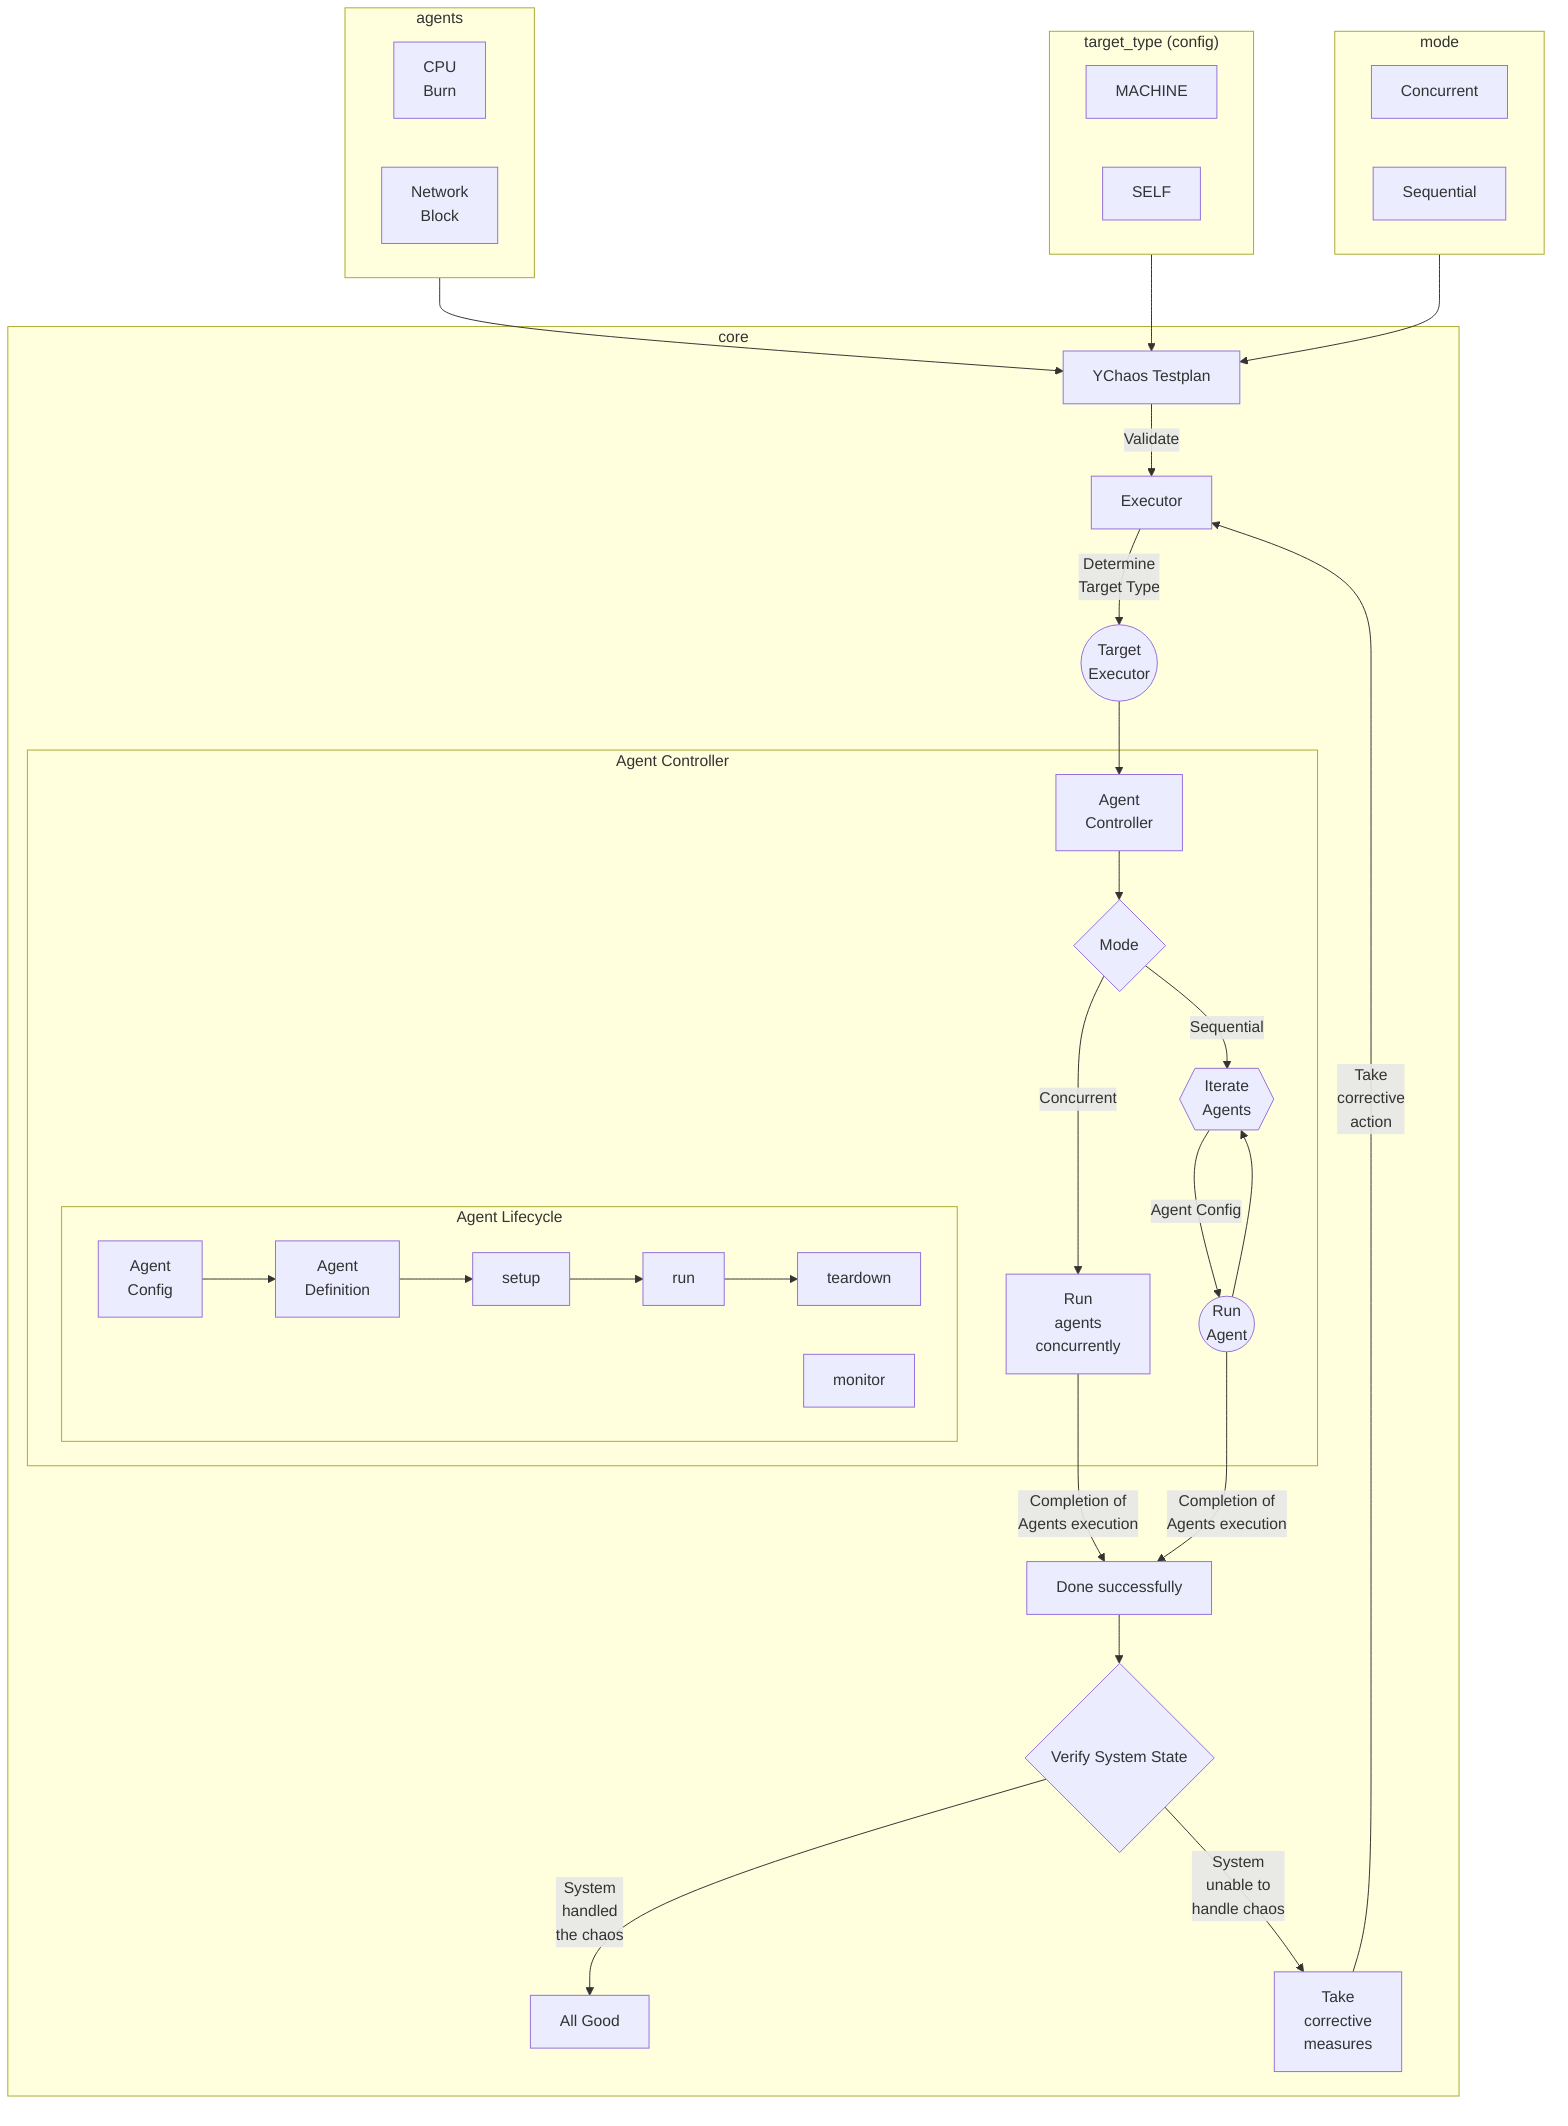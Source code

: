%% Copy the following code to https://mermaid-js.github.io/mermaid-live-editor
%% to generate a new image of the flowchart.

flowchart TD
    subgraph core
        TP[YChaos Testplan] --> |Validate| EXEC[Executor]
        EXEC --> |Determine\nTarget Type| TARGET_EXEC((Target\nExecutor))
        TARGET_EXEC -->  AGENT_CNTRL

        subgraph agent[Agent Controller]
            AGENT_CNTRL[Agent\nController]
            AGENT_CNTRL --> CHECK_MODE{Mode}

            %% Sequential
            CHECK_MODE --> |Sequential| AGENT_ITR{{Iterate\nAgents}}
            AGENT_ITR --> |Agent Config| AGENT_RUN((Run\nAgent))
            AGENT_RUN --> AGENT_ITR

            %% Concurrent
            CHECK_MODE --> |Concurrent| AGENT_CONC[Run\nagents\nconcurrently]

            subgraph AGENT_EXEC_LC[Agent Lifecycle]
                AGENT_CONF[Agent\nConfig] --> AGENT_DEFN[Agent\nDefinition]
                AGENT_DEFN --> AGENT_SETUP_LC[setup]
                AGENT_SETUP_LC --> AGENT_RUN_LC[run]
                AGENT_RUN_LC --> AGENT_TEARDOWN_LC[teardown]
                AGENT_MONITOR_LC[monitor]
            end
        end

        AGENT_CONC --> |Completion of\nAgents execution| DONE_SUCCESS[Done successfully]
        AGENT_RUN --> |Completion of\nAgents execution| DONE_SUCCESS[Done successfully]

        DONE_SUCCESS --> VERIFY_SYSTEM{Verify System State}

        VERIFY_SYSTEM --> |System\nhandled\nthe chaos| ALL_GOOD[All Good]
        VERIFY_SYSTEM --> |System\nunable to\nhandle chaos| CORRECTIVE_MEASURES[Take\ncorrective\nmeasures]

        CORRECTIVE_MEASURES --> |Take\ncorrective\naction| EXEC
    end

    subgraph target_type["target_type (config)"]
        MACHINE
        SELF
    end

    subgraph agents
        CPU[CPU\nBurn]
        NETWORK[Network\nBlock]
    end

    subgraph mode
        Concurrent
        Sequential
    end

    agents --> TP
    target_type --> TP
    mode --> TP